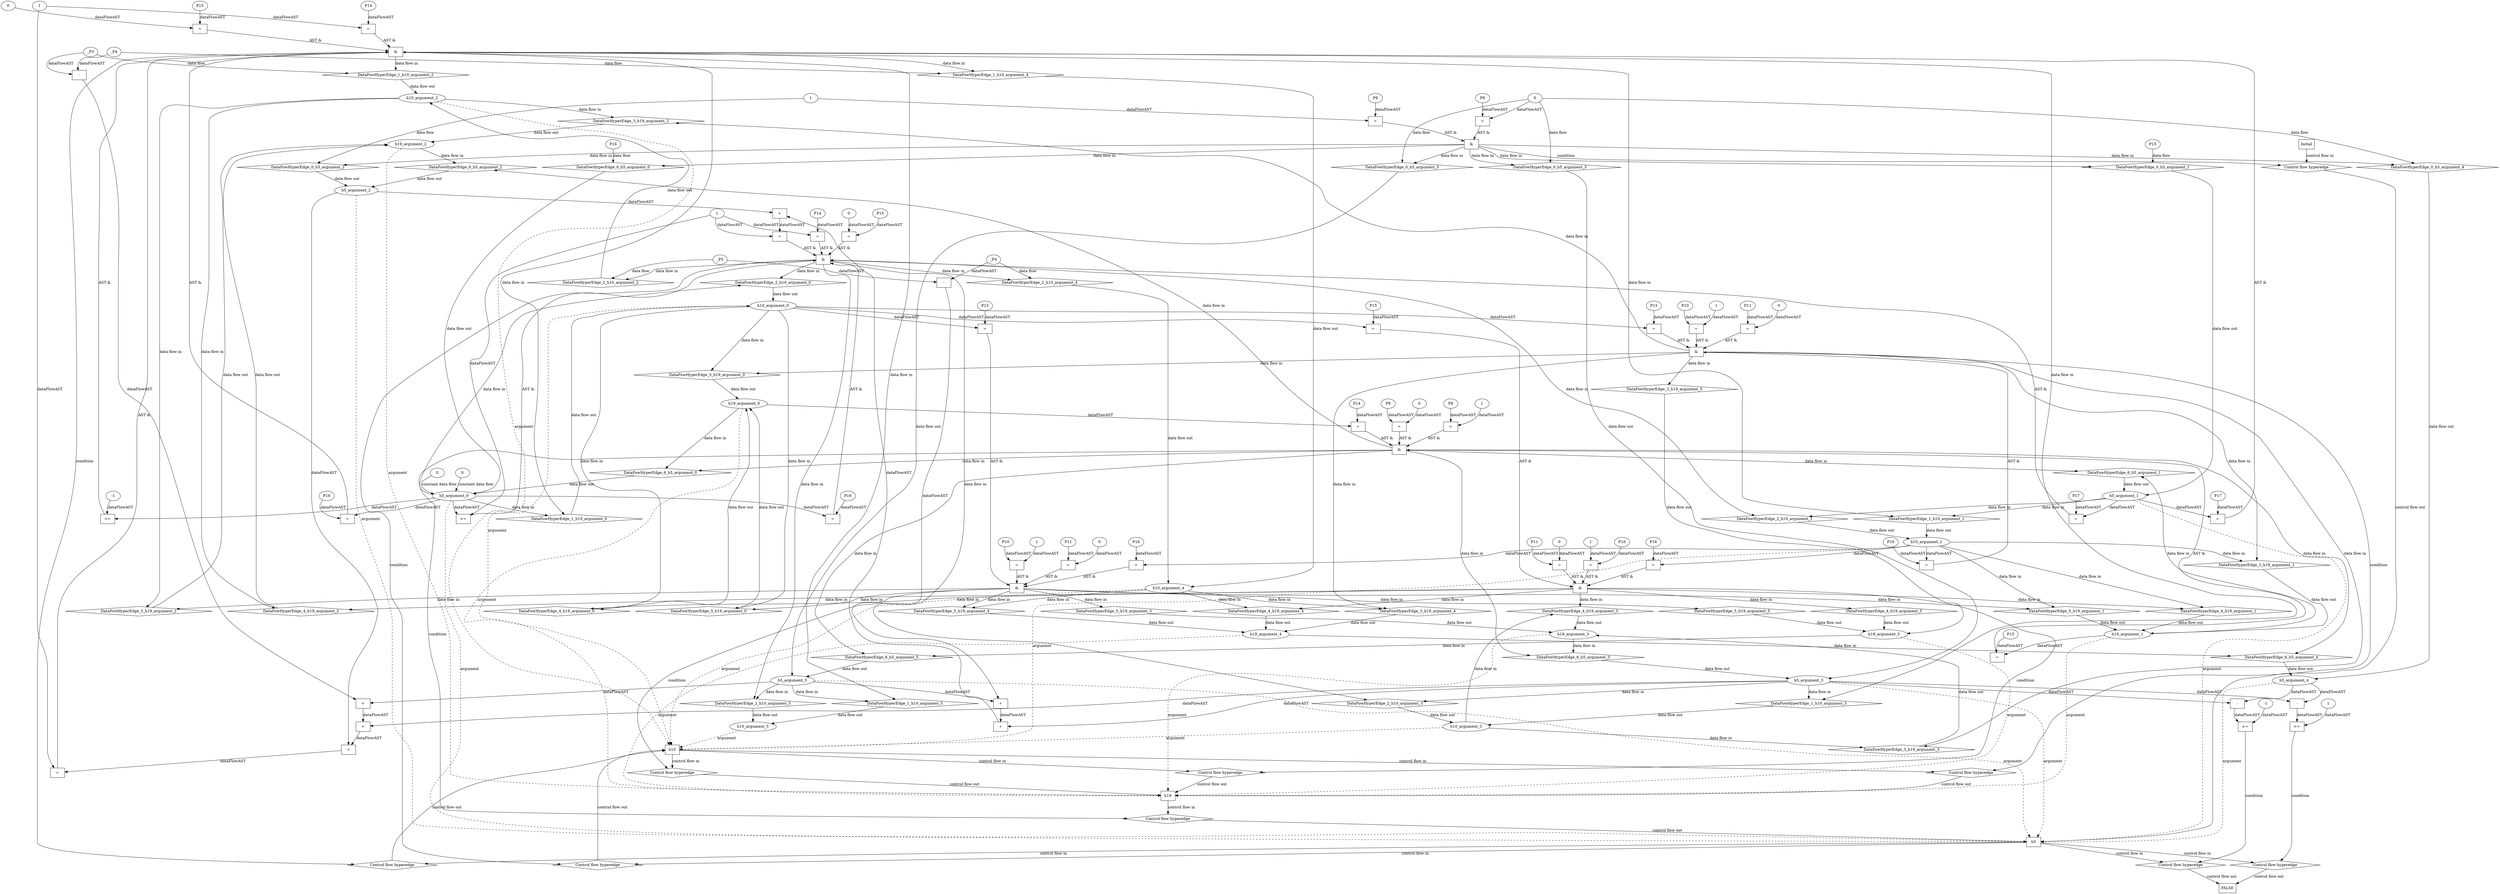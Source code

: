 digraph dag {
"h10" [label="h10" nodeName="h10" class=cfn  shape="rect"];
"h19" [label="h19" nodeName="h19" class=cfn  shape="rect"];
"h5" [label="h5" nodeName="h5" class=cfn  shape="rect"];
FALSE [label="FALSE" nodeName=FALSE class=cfn  shape="rect"];
Initial [label="Initial" nodeName=Initial class=cfn  shape="rect"];
ControlFowHyperEdge_0 [label="Control flow hyperedge" nodeName=ControlFowHyperEdge_0 class=controlFlowHyperEdge shape="diamond"];
"Initial" -> ControlFowHyperEdge_0 [label="control flow in"]
ControlFowHyperEdge_0 -> "h5" [label="control flow out"]
ControlFowHyperEdge_1 [label="Control flow hyperedge" nodeName=ControlFowHyperEdge_1 class=controlFlowHyperEdge shape="diamond"];
"h5" -> ControlFowHyperEdge_1 [label="control flow in"]
ControlFowHyperEdge_1 -> "h10" [label="control flow out"]
ControlFowHyperEdge_2 [label="Control flow hyperedge" nodeName=ControlFowHyperEdge_2 class=controlFlowHyperEdge shape="diamond"];
"h5" -> ControlFowHyperEdge_2 [label="control flow in"]
ControlFowHyperEdge_2 -> "h10" [label="control flow out"]
ControlFowHyperEdge_3 [label="Control flow hyperedge" nodeName=ControlFowHyperEdge_3 class=controlFlowHyperEdge shape="diamond"];
"h10" -> ControlFowHyperEdge_3 [label="control flow in"]
ControlFowHyperEdge_3 -> "h19" [label="control flow out"]
ControlFowHyperEdge_4 [label="Control flow hyperedge" nodeName=ControlFowHyperEdge_4 class=controlFlowHyperEdge shape="diamond"];
"h10" -> ControlFowHyperEdge_4 [label="control flow in"]
ControlFowHyperEdge_4 -> "h19" [label="control flow out"]
ControlFowHyperEdge_5 [label="Control flow hyperedge" nodeName=ControlFowHyperEdge_5 class=controlFlowHyperEdge shape="diamond"];
"h10" -> ControlFowHyperEdge_5 [label="control flow in"]
ControlFowHyperEdge_5 -> "h19" [label="control flow out"]
ControlFowHyperEdge_6 [label="Control flow hyperedge" nodeName=ControlFowHyperEdge_6 class=controlFlowHyperEdge shape="diamond"];
"h19" -> ControlFowHyperEdge_6 [label="control flow in"]
ControlFowHyperEdge_6 -> "h5" [label="control flow out"]
ControlFowHyperEdge_7 [label="Control flow hyperedge" nodeName=ControlFowHyperEdge_7 class=controlFlowHyperEdge shape="diamond"];
"h5" -> ControlFowHyperEdge_7 [label="control flow in"]
ControlFowHyperEdge_7 -> "FALSE" [label="control flow out"]
ControlFowHyperEdge_8 [label="Control flow hyperedge" nodeName=ControlFowHyperEdge_8 class=controlFlowHyperEdge shape="diamond"];
"h5" -> ControlFowHyperEdge_8 [label="control flow in"]
ControlFowHyperEdge_8 -> "FALSE" [label="control flow out"]
"h5_argument_0" [label="h5_argument_0" nodeName=argument0 class=argument  head="h5" shape="oval"];
"h5_argument_0" -> "h5"[label="argument" style="dashed"]
"h5_argument_1" [label="h5_argument_1" nodeName=argument1 class=argument  head="h5" shape="oval"];
"h5_argument_1" -> "h5"[label="argument" style="dashed"]
"h5_argument_2" [label="h5_argument_2" nodeName=argument2 class=argument  head="h5" shape="oval"];
"h5_argument_2" -> "h5"[label="argument" style="dashed"]
"h5_argument_3" [label="h5_argument_3" nodeName=argument3 class=argument  head="h5" shape="oval"];
"h5_argument_3" -> "h5"[label="argument" style="dashed"]
"h5_argument_4" [label="h5_argument_4" nodeName=argument4 class=argument  head="h5" shape="oval"];
"h5_argument_4" -> "h5"[label="argument" style="dashed"]
"h5_argument_5" [label="h5_argument_5" nodeName=argument5 class=argument  head="h5" shape="oval"];
"h5_argument_5" -> "h5"[label="argument" style="dashed"]
"h10_argument_0" [label="h10_argument_0" nodeName=argument0 class=argument  head="h10" shape="oval"];
"h10_argument_0" -> "h10"[label="argument" style="dashed"]
"h10_argument_1" [label="h10_argument_1" nodeName=argument1 class=argument  head="h10" shape="oval"];
"h10_argument_1" -> "h10"[label="argument" style="dashed"]
"h10_argument_2" [label="h10_argument_2" nodeName=argument2 class=argument  head="h10" shape="oval"];
"h10_argument_2" -> "h10"[label="argument" style="dashed"]
"h10_argument_3" [label="h10_argument_3" nodeName=argument3 class=argument  head="h10" shape="oval"];
"h10_argument_3" -> "h10"[label="argument" style="dashed"]
"h10_argument_4" [label="h10_argument_4" nodeName=argument4 class=argument  head="h10" shape="oval"];
"h10_argument_4" -> "h10"[label="argument" style="dashed"]
"h10_argument_5" [label="h10_argument_5" nodeName=argument5 class=argument  head="h10" shape="oval"];
"h10_argument_5" -> "h10"[label="argument" style="dashed"]
"h19_argument_0" [label="h19_argument_0" nodeName=argument0 class=argument  head="h19" shape="oval"];
"h19_argument_0" -> "h19"[label="argument" style="dashed"]
"h19_argument_1" [label="h19_argument_1" nodeName=argument1 class=argument  head="h19" shape="oval"];
"h19_argument_1" -> "h19"[label="argument" style="dashed"]
"h19_argument_2" [label="h19_argument_2" nodeName=argument2 class=argument  head="h19" shape="oval"];
"h19_argument_2" -> "h19"[label="argument" style="dashed"]
"h19_argument_3" [label="h19_argument_3" nodeName=argument3 class=argument  head="h19" shape="oval"];
"h19_argument_3" -> "h19"[label="argument" style="dashed"]
"h19_argument_4" [label="h19_argument_4" nodeName=argument4 class=argument  head="h19" shape="oval"];
"h19_argument_4" -> "h19"[label="argument" style="dashed"]
"h19_argument_5" [label="h19_argument_5" nodeName=argument5 class=argument  head="h19" shape="oval"];
"h19_argument_5" -> "h19"[label="argument" style="dashed"]

"xxxh5___Initial_0xxx_and" [label="&" nodeName="xxxh5___Initial_0xxx_and" class=Operator shape="rect"];
"xxxh5___Initial_0xxxguard_0_node_0" [label="=" nodeName="xxxh5___Initial_0xxxguard_0_node_0" class=Operator  shape="rect"];
"xxxh5___Initial_0xxxguard_0_node_1" [label="P8" nodeName="xxxh5___Initial_0xxxguard_0_node_1" class=Constant ];
"xxxh5___Initial_0xxxguard_0_node_1" -> "xxxh5___Initial_0xxxguard_0_node_0"[label="dataFlowAST"]
"xxxh5___Initial_0xxxdataFlow5_node_0" -> "xxxh5___Initial_0xxxguard_0_node_0"[label="dataFlowAST"]

"xxxh5___Initial_0xxxguard_0_node_0" -> "xxxh5___Initial_0xxx_and" [label="AST &"];
"xxxh5___Initial_0xxxguard1_node_0" [label="=" nodeName="xxxh5___Initial_0xxxguard1_node_0" class=Operator  shape="rect"];
"xxxh5___Initial_0xxxguard1_node_1" [label="P9" nodeName="xxxh5___Initial_0xxxguard1_node_1" class=Constant ];
"xxxh5___Initial_0xxxguard1_node_1" -> "xxxh5___Initial_0xxxguard1_node_0"[label="dataFlowAST"]
"xxxh5___Initial_0xxxdataFlow_0_node_0" -> "xxxh5___Initial_0xxxguard1_node_0"[label="dataFlowAST"]

"xxxh5___Initial_0xxxguard1_node_0" -> "xxxh5___Initial_0xxx_and" [label="AST &"];
"xxxh5___Initial_0xxx_and" -> "ControlFowHyperEdge_0" [label="condition"];
"xxxh5___Initial_0xxxdataFlow_0_node_0" [label="0" nodeName="xxxh5___Initial_0xxxdataFlow_0_node_0" class=Literal ];

"xxxh5___Initial_0xxxdataFlow_0_node_0" -> "DataFowHyperEdge_0_h5_argument_3" [label="data flow"];
"xxxh5___Initial_0xxxdataFlow1_node_0" [label="P15" nodeName="xxxh5___Initial_0xxxdataFlow1_node_0" class=Constant ];

"xxxh5___Initial_0xxxdataFlow1_node_0" -> "DataFowHyperEdge_0_h5_argument_1" [label="data flow"];
"xxxh5___Initial_0xxxdataFlow2_node_0" [label="P14" nodeName="xxxh5___Initial_0xxxdataFlow2_node_0" class=Constant ];

"xxxh5___Initial_0xxxdataFlow2_node_0" -> "DataFowHyperEdge_0_h5_argument_0" [label="data flow"];

"xxxh5___Initial_0xxxdataFlow_0_node_0" -> "DataFowHyperEdge_0_h5_argument_4" [label="data flow"];

"xxxh5___Initial_0xxxdataFlow_0_node_0" -> "DataFowHyperEdge_0_h5_argument_5" [label="data flow"];
"xxxh5___Initial_0xxxdataFlow5_node_0" [label="1" nodeName="xxxh5___Initial_0xxxdataFlow5_node_0" class=Literal ];

"xxxh5___Initial_0xxxdataFlow5_node_0" -> "DataFowHyperEdge_0_h5_argument_2" [label="data flow"];
"xxxh10___h5_1xxx_and" [label="&" nodeName="xxxh10___h5_1xxx_and" class=Operator shape="rect"];
"xxxh10___h5_1xxxguard3_node_0" [label=">=" nodeName="xxxh10___h5_1xxxguard3_node_0" class=Operator  shape="rect"];
"xxxh10___h5_1xxxguard3_node_1" [label="-1" nodeName="xxxh10___h5_1xxxguard3_node_1" class=Literal ];
"xxxh10___h5_1xxxguard3_node_1" -> "xxxh10___h5_1xxxguard3_node_0"[label="dataFlowAST"]
"h5_argument_0" -> "xxxh10___h5_1xxxguard3_node_0"[label="dataFlowAST"]

"xxxh10___h5_1xxxguard3_node_0" -> "xxxh10___h5_1xxx_and" [label="AST &"];
"xxxh10___h5_1xxxguard5_node_0" [label="=" nodeName="xxxh10___h5_1xxxguard5_node_0" class=Operator  shape="rect"];
"xxxh10___h5_1xxxguard5_node_1" [label="P17" nodeName="xxxh10___h5_1xxxguard5_node_1" class=Constant ];
"xxxh10___h5_1xxxguard5_node_1" -> "xxxh10___h5_1xxxguard5_node_0"[label="dataFlowAST"]
"h5_argument_1" -> "xxxh10___h5_1xxxguard5_node_0"[label="dataFlowAST"]

"xxxh10___h5_1xxxguard5_node_0" -> "xxxh10___h5_1xxx_and" [label="AST &"];
"xxxh10___h5_1xxxguard_0_node_0" [label="=" nodeName="xxxh10___h5_1xxxguard_0_node_0" class=Operator  shape="rect"];
"xxxh10___h5_1xxxguard_0_node_1" [label="P15" nodeName="xxxh10___h5_1xxxguard_0_node_1" class=Constant ];
"xxxh10___h5_1xxxguard_0_node_2" [label="0" nodeName="xxxh10___h5_1xxxguard_0_node_2" class=Literal ];
"xxxh10___h5_1xxxguard_0_node_1" -> "xxxh10___h5_1xxxguard_0_node_0"[label="dataFlowAST"]
"xxxh10___h5_1xxxguard_0_node_2" -> "xxxh10___h5_1xxxguard_0_node_0"[label="dataFlowAST"]

"xxxh10___h5_1xxxguard_0_node_0" -> "xxxh10___h5_1xxx_and" [label="AST &"];
"xxxh10___h5_1xxxguard1_node_0" [label="=" nodeName="xxxh10___h5_1xxxguard1_node_0" class=Operator  shape="rect"];
"xxxh10___h5_1xxxguard1_node_1" [label="+" nodeName="xxxh10___h5_1xxxguard1_node_1" class= Operator shape="rect"];
"xxxh10___h5_1xxxguard1_node_3" [label="+" nodeName="xxxh10___h5_1xxxguard1_node_3" class= Operator shape="rect"];
"xxxh10___h5_1xxxguard1_node_5" [label="+" nodeName="xxxh10___h5_1xxxguard1_node_5" class= Operator shape="rect"];
"xxxh10___h5_1xxxguard1_node_7" [label="-" nodeName="xxxh10___h5_1xxxguard1_node_7" class= Operator shape="rect"];
"xxxh10___h5_1xxxguard1_node_10" [label="1" nodeName="xxxh10___h5_1xxxguard1_node_10" class=Literal ];
"xxxh10___h5_1xxxguard1_node_1" -> "xxxh10___h5_1xxxguard1_node_0"[label="dataFlowAST"]
"xxxh10___h5_1xxxguard1_node_10" -> "xxxh10___h5_1xxxguard1_node_0"[label="dataFlowAST"]
"h5_argument_2" -> "xxxh10___h5_1xxxguard1_node_1"[label="dataFlowAST"]
"xxxh10___h5_1xxxguard1_node_3" -> "xxxh10___h5_1xxxguard1_node_1"[label="dataFlowAST"]
"h5_argument_3" -> "xxxh10___h5_1xxxguard1_node_3"[label="dataFlowAST"]
"xxxh10___h5_1xxxguard1_node_5" -> "xxxh10___h5_1xxxguard1_node_3"[label="dataFlowAST"]
"h5_argument_5" -> "xxxh10___h5_1xxxguard1_node_5"[label="dataFlowAST"]
"xxxh10___h5_1xxxguard1_node_7" -> "xxxh10___h5_1xxxguard1_node_5"[label="dataFlowAST"]
"xxxh10___h5_1xxxdataFlow1_node_0" -> "xxxh10___h5_1xxxguard1_node_7"[label="dataFlowAST"]
"xxxh10___h5_1xxxdataFlow_0_node_0" -> "xxxh10___h5_1xxxguard1_node_7"[label="dataFlowAST"]

"xxxh10___h5_1xxxguard1_node_0" -> "xxxh10___h5_1xxx_and" [label="AST &"];
"xxxh10___h5_1xxxguard2_node_0" [label="=" nodeName="xxxh10___h5_1xxxguard2_node_0" class=Operator  shape="rect"];
"xxxh10___h5_1xxxguard2_node_1" [label="P14" nodeName="xxxh10___h5_1xxxguard2_node_1" class=Constant ];
"xxxh10___h5_1xxxguard2_node_1" -> "xxxh10___h5_1xxxguard2_node_0"[label="dataFlowAST"]
"xxxh10___h5_1xxxguard1_node_10" -> "xxxh10___h5_1xxxguard2_node_0"[label="dataFlowAST"]

"xxxh10___h5_1xxxguard2_node_0" -> "xxxh10___h5_1xxx_and" [label="AST &"];
"xxxh10___h5_1xxxguard4_node_0" [label="=" nodeName="xxxh10___h5_1xxxguard4_node_0" class=Operator  shape="rect"];
"xxxh10___h5_1xxxguard4_node_1" [label="P16" nodeName="xxxh10___h5_1xxxguard4_node_1" class=Constant ];
"xxxh10___h5_1xxxguard4_node_1" -> "xxxh10___h5_1xxxguard4_node_0"[label="dataFlowAST"]
"h5_argument_0" -> "xxxh10___h5_1xxxguard4_node_0"[label="dataFlowAST"]

"xxxh10___h5_1xxxguard4_node_0" -> "xxxh10___h5_1xxx_and" [label="AST &"];
"xxxh10___h5_1xxx_and" -> "ControlFowHyperEdge_1" [label="condition"];
"xxxh10___h5_1xxxdataFlow_0_node_0" [label="_P3" nodeName="xxxh10___h5_1xxxdataFlow_0_node_0" class=Constant ];

"xxxh10___h5_1xxxdataFlow_0_node_0" -> "DataFowHyperEdge_1_h10_argument_2" [label="data flow"];
"xxxh10___h5_1xxxdataFlow1_node_0" [label="_P4" nodeName="xxxh10___h5_1xxxdataFlow1_node_0" class=Constant ];

"xxxh10___h5_1xxxdataFlow1_node_0" -> "DataFowHyperEdge_1_h10_argument_4" [label="data flow"];
"xxxh10___h5_2xxx_and" [label="&" nodeName="xxxh10___h5_2xxx_and" class=Operator shape="rect"];
"xxxh10___h5_2xxxguard4_node_0" [label="=" nodeName="xxxh10___h5_2xxxguard4_node_0" class=Operator  shape="rect"];
"xxxh10___h5_2xxxguard4_node_1" [label="P16" nodeName="xxxh10___h5_2xxxguard4_node_1" class=Constant ];
"xxxh10___h5_2xxxguard4_node_1" -> "xxxh10___h5_2xxxguard4_node_0"[label="dataFlowAST"]
"h5_argument_0" -> "xxxh10___h5_2xxxguard4_node_0"[label="dataFlowAST"]

"xxxh10___h5_2xxxguard4_node_0" -> "xxxh10___h5_2xxx_and" [label="AST &"];
"xxxh10___h5_2xxxguard3_node_0" [label=">=" nodeName="xxxh10___h5_2xxxguard3_node_0" class=Operator  shape="rect"];
"h5_argument_0" -> "xxxh10___h5_2xxxguard3_node_0"[label="dataFlowAST"]
"xxxh10___h5_2xxxguard1_node_10" -> "xxxh10___h5_2xxxguard3_node_0"[label="dataFlowAST"]

"xxxh10___h5_2xxxguard3_node_0" -> "xxxh10___h5_2xxx_and" [label="AST &"];
"xxxh10___h5_2xxxguard5_node_0" [label="=" nodeName="xxxh10___h5_2xxxguard5_node_0" class=Operator  shape="rect"];
"xxxh10___h5_2xxxguard5_node_1" [label="P17" nodeName="xxxh10___h5_2xxxguard5_node_1" class=Constant ];
"xxxh10___h5_2xxxguard5_node_1" -> "xxxh10___h5_2xxxguard5_node_0"[label="dataFlowAST"]
"h5_argument_1" -> "xxxh10___h5_2xxxguard5_node_0"[label="dataFlowAST"]

"xxxh10___h5_2xxxguard5_node_0" -> "xxxh10___h5_2xxx_and" [label="AST &"];
"xxxh10___h5_2xxxguard2_node_0" [label="=" nodeName="xxxh10___h5_2xxxguard2_node_0" class=Operator  shape="rect"];
"xxxh10___h5_2xxxguard2_node_1" [label="P14" nodeName="xxxh10___h5_2xxxguard2_node_1" class=Constant ];
"xxxh10___h5_2xxxguard2_node_1" -> "xxxh10___h5_2xxxguard2_node_0"[label="dataFlowAST"]
"xxxh10___h5_2xxxguard1_node_10" -> "xxxh10___h5_2xxxguard2_node_0"[label="dataFlowAST"]

"xxxh10___h5_2xxxguard2_node_0" -> "xxxh10___h5_2xxx_and" [label="AST &"];
"xxxh10___h5_2xxxguard_0_node_0" [label="=" nodeName="xxxh10___h5_2xxxguard_0_node_0" class=Operator  shape="rect"];
"xxxh10___h5_2xxxguard_0_node_1" [label="P15" nodeName="xxxh10___h5_2xxxguard_0_node_1" class=Constant ];
"xxxh10___h5_2xxxguard_0_node_2" [label="0" nodeName="xxxh10___h5_2xxxguard_0_node_2" class=Literal ];
"xxxh10___h5_2xxxguard_0_node_1" -> "xxxh10___h5_2xxxguard_0_node_0"[label="dataFlowAST"]
"xxxh10___h5_2xxxguard_0_node_2" -> "xxxh10___h5_2xxxguard_0_node_0"[label="dataFlowAST"]

"xxxh10___h5_2xxxguard_0_node_0" -> "xxxh10___h5_2xxx_and" [label="AST &"];
"xxxh10___h5_2xxxguard1_node_0" [label="=" nodeName="xxxh10___h5_2xxxguard1_node_0" class=Operator  shape="rect"];
"xxxh10___h5_2xxxguard1_node_1" [label="+" nodeName="xxxh10___h5_2xxxguard1_node_1" class= Operator shape="rect"];
"xxxh10___h5_2xxxguard1_node_3" [label="+" nodeName="xxxh10___h5_2xxxguard1_node_3" class= Operator shape="rect"];
"xxxh10___h5_2xxxguard1_node_5" [label="+" nodeName="xxxh10___h5_2xxxguard1_node_5" class= Operator shape="rect"];
"xxxh10___h5_2xxxguard1_node_7" [label="-" nodeName="xxxh10___h5_2xxxguard1_node_7" class= Operator shape="rect"];
"xxxh10___h5_2xxxguard1_node_10" [label="1" nodeName="xxxh10___h5_2xxxguard1_node_10" class=Literal ];
"xxxh10___h5_2xxxguard1_node_1" -> "xxxh10___h5_2xxxguard1_node_0"[label="dataFlowAST"]
"xxxh10___h5_2xxxguard1_node_10" -> "xxxh10___h5_2xxxguard1_node_0"[label="dataFlowAST"]
"h5_argument_2" -> "xxxh10___h5_2xxxguard1_node_1"[label="dataFlowAST"]
"xxxh10___h5_2xxxguard1_node_3" -> "xxxh10___h5_2xxxguard1_node_1"[label="dataFlowAST"]
"h5_argument_3" -> "xxxh10___h5_2xxxguard1_node_3"[label="dataFlowAST"]
"xxxh10___h5_2xxxguard1_node_5" -> "xxxh10___h5_2xxxguard1_node_3"[label="dataFlowAST"]
"h5_argument_5" -> "xxxh10___h5_2xxxguard1_node_5"[label="dataFlowAST"]
"xxxh10___h5_2xxxguard1_node_7" -> "xxxh10___h5_2xxxguard1_node_5"[label="dataFlowAST"]
"xxxh10___h5_2xxxdataFlow1_node_0" -> "xxxh10___h5_2xxxguard1_node_7"[label="dataFlowAST"]
"xxxh10___h5_2xxxdataFlow_0_node_0" -> "xxxh10___h5_2xxxguard1_node_7"[label="dataFlowAST"]

"xxxh10___h5_2xxxguard1_node_0" -> "xxxh10___h5_2xxx_and" [label="AST &"];
"xxxh10___h5_2xxx_and" -> "ControlFowHyperEdge_2" [label="condition"];
"xxxh10___h5_2xxxdataFlow_0_node_0" [label="_P3" nodeName="xxxh10___h5_2xxxdataFlow_0_node_0" class=Constant ];

"xxxh10___h5_2xxxdataFlow_0_node_0" -> "DataFowHyperEdge_2_h10_argument_2" [label="data flow"];
"xxxh10___h5_2xxxdataFlow1_node_0" [label="_P4" nodeName="xxxh10___h5_2xxxdataFlow1_node_0" class=Constant ];

"xxxh10___h5_2xxxdataFlow1_node_0" -> "DataFowHyperEdge_2_h10_argument_4" [label="data flow"];
"xxxh19___h10_3xxx_and" [label="&" nodeName="xxxh19___h10_3xxx_and" class=Operator shape="rect"];
"xxxh19___h10_3xxxguard_0_node_0" [label="=" nodeName="xxxh19___h10_3xxxguard_0_node_0" class=Operator  shape="rect"];
"xxxh19___h10_3xxxguard_0_node_1" [label="P15" nodeName="xxxh19___h10_3xxxguard_0_node_1" class=Constant ];
"xxxh19___h10_3xxxguard_0_node_1" -> "xxxh19___h10_3xxxguard_0_node_0"[label="dataFlowAST"]
"h10_argument_0" -> "xxxh19___h10_3xxxguard_0_node_0"[label="dataFlowAST"]

"xxxh19___h10_3xxxguard_0_node_0" -> "xxxh19___h10_3xxx_and" [label="AST &"];
"xxxh19___h10_3xxxguard1_node_0" [label="=" nodeName="xxxh19___h10_3xxxguard1_node_0" class=Operator  shape="rect"];
"xxxh19___h10_3xxxguard1_node_1" [label="P16" nodeName="xxxh19___h10_3xxxguard1_node_1" class=Constant ];
"xxxh19___h10_3xxxguard1_node_1" -> "xxxh19___h10_3xxxguard1_node_0"[label="dataFlowAST"]
"h10_argument_1" -> "xxxh19___h10_3xxxguard1_node_0"[label="dataFlowAST"]

"xxxh19___h10_3xxxguard1_node_0" -> "xxxh19___h10_3xxx_and" [label="AST &"];
"xxxh19___h10_3xxxguard2_node_0" [label="=" nodeName="xxxh19___h10_3xxxguard2_node_0" class=Operator  shape="rect"];
"xxxh19___h10_3xxxguard2_node_1" [label="P10" nodeName="xxxh19___h10_3xxxguard2_node_1" class=Constant ];
"xxxh19___h10_3xxxguard2_node_2" [label="1" nodeName="xxxh19___h10_3xxxguard2_node_2" class=Literal ];
"xxxh19___h10_3xxxguard2_node_1" -> "xxxh19___h10_3xxxguard2_node_0"[label="dataFlowAST"]
"xxxh19___h10_3xxxguard2_node_2" -> "xxxh19___h10_3xxxguard2_node_0"[label="dataFlowAST"]

"xxxh19___h10_3xxxguard2_node_0" -> "xxxh19___h10_3xxx_and" [label="AST &"];
"xxxh19___h10_3xxxguard3_node_0" [label="=" nodeName="xxxh19___h10_3xxxguard3_node_0" class=Operator  shape="rect"];
"xxxh19___h10_3xxxguard3_node_1" [label="P11" nodeName="xxxh19___h10_3xxxguard3_node_1" class=Constant ];
"xxxh19___h10_3xxxguard3_node_2" [label="0" nodeName="xxxh19___h10_3xxxguard3_node_2" class=Literal ];
"xxxh19___h10_3xxxguard3_node_1" -> "xxxh19___h10_3xxxguard3_node_0"[label="dataFlowAST"]
"xxxh19___h10_3xxxguard3_node_2" -> "xxxh19___h10_3xxxguard3_node_0"[label="dataFlowAST"]

"xxxh19___h10_3xxxguard3_node_0" -> "xxxh19___h10_3xxx_and" [label="AST &"];
"xxxh19___h10_3xxx_and" -> "ControlFowHyperEdge_3" [label="condition"];
"xxxh19___h10_4xxx_and" [label="&" nodeName="xxxh19___h10_4xxx_and" class=Operator shape="rect"];
"xxxh19___h10_4xxxguard_0_node_0" [label="=" nodeName="xxxh19___h10_4xxxguard_0_node_0" class=Operator  shape="rect"];
"xxxh19___h10_4xxxguard_0_node_1" [label="P15" nodeName="xxxh19___h10_4xxxguard_0_node_1" class=Constant ];
"xxxh19___h10_4xxxguard_0_node_1" -> "xxxh19___h10_4xxxguard_0_node_0"[label="dataFlowAST"]
"h10_argument_0" -> "xxxh19___h10_4xxxguard_0_node_0"[label="dataFlowAST"]

"xxxh19___h10_4xxxguard_0_node_0" -> "xxxh19___h10_4xxx_and" [label="AST &"];
"xxxh19___h10_4xxxguard1_node_0" [label="=" nodeName="xxxh19___h10_4xxxguard1_node_0" class=Operator  shape="rect"];
"xxxh19___h10_4xxxguard1_node_1" [label="P16" nodeName="xxxh19___h10_4xxxguard1_node_1" class=Constant ];
"xxxh19___h10_4xxxguard1_node_1" -> "xxxh19___h10_4xxxguard1_node_0"[label="dataFlowAST"]
"h10_argument_1" -> "xxxh19___h10_4xxxguard1_node_0"[label="dataFlowAST"]

"xxxh19___h10_4xxxguard1_node_0" -> "xxxh19___h10_4xxx_and" [label="AST &"];
"xxxh19___h10_4xxxguard2_node_0" [label="=" nodeName="xxxh19___h10_4xxxguard2_node_0" class=Operator  shape="rect"];
"xxxh19___h10_4xxxguard2_node_1" [label="P10" nodeName="xxxh19___h10_4xxxguard2_node_1" class=Constant ];
"xxxh19___h10_4xxxguard2_node_2" [label="1" nodeName="xxxh19___h10_4xxxguard2_node_2" class=Literal ];
"xxxh19___h10_4xxxguard2_node_1" -> "xxxh19___h10_4xxxguard2_node_0"[label="dataFlowAST"]
"xxxh19___h10_4xxxguard2_node_2" -> "xxxh19___h10_4xxxguard2_node_0"[label="dataFlowAST"]

"xxxh19___h10_4xxxguard2_node_0" -> "xxxh19___h10_4xxx_and" [label="AST &"];
"xxxh19___h10_4xxxguard3_node_0" [label="=" nodeName="xxxh19___h10_4xxxguard3_node_0" class=Operator  shape="rect"];
"xxxh19___h10_4xxxguard3_node_1" [label="P11" nodeName="xxxh19___h10_4xxxguard3_node_1" class=Constant ];
"xxxh19___h10_4xxxguard3_node_2" [label="0" nodeName="xxxh19___h10_4xxxguard3_node_2" class=Literal ];
"xxxh19___h10_4xxxguard3_node_1" -> "xxxh19___h10_4xxxguard3_node_0"[label="dataFlowAST"]
"xxxh19___h10_4xxxguard3_node_2" -> "xxxh19___h10_4xxxguard3_node_0"[label="dataFlowAST"]

"xxxh19___h10_4xxxguard3_node_0" -> "xxxh19___h10_4xxx_and" [label="AST &"];
"xxxh19___h10_4xxx_and" -> "ControlFowHyperEdge_4" [label="condition"];
"xxxh19___h10_5xxx_and" [label="&" nodeName="xxxh19___h10_5xxx_and" class=Operator shape="rect"];
"xxxh19___h10_5xxxguard_0_node_0" [label="=" nodeName="xxxh19___h10_5xxxguard_0_node_0" class=Operator  shape="rect"];
"xxxh19___h10_5xxxguard_0_node_1" [label="P15" nodeName="xxxh19___h10_5xxxguard_0_node_1" class=Constant ];
"xxxh19___h10_5xxxguard_0_node_1" -> "xxxh19___h10_5xxxguard_0_node_0"[label="dataFlowAST"]
"h10_argument_0" -> "xxxh19___h10_5xxxguard_0_node_0"[label="dataFlowAST"]

"xxxh19___h10_5xxxguard_0_node_0" -> "xxxh19___h10_5xxx_and" [label="AST &"];
"xxxh19___h10_5xxxguard1_node_0" [label="=" nodeName="xxxh19___h10_5xxxguard1_node_0" class=Operator  shape="rect"];
"xxxh19___h10_5xxxguard1_node_1" [label="P16" nodeName="xxxh19___h10_5xxxguard1_node_1" class=Constant ];
"xxxh19___h10_5xxxguard1_node_1" -> "xxxh19___h10_5xxxguard1_node_0"[label="dataFlowAST"]
"h10_argument_1" -> "xxxh19___h10_5xxxguard1_node_0"[label="dataFlowAST"]

"xxxh19___h10_5xxxguard1_node_0" -> "xxxh19___h10_5xxx_and" [label="AST &"];
"xxxh19___h10_5xxxguard2_node_0" [label="=" nodeName="xxxh19___h10_5xxxguard2_node_0" class=Operator  shape="rect"];
"xxxh19___h10_5xxxguard2_node_1" [label="P10" nodeName="xxxh19___h10_5xxxguard2_node_1" class=Constant ];
"xxxh19___h10_5xxxguard2_node_2" [label="1" nodeName="xxxh19___h10_5xxxguard2_node_2" class=Literal ];
"xxxh19___h10_5xxxguard2_node_1" -> "xxxh19___h10_5xxxguard2_node_0"[label="dataFlowAST"]
"xxxh19___h10_5xxxguard2_node_2" -> "xxxh19___h10_5xxxguard2_node_0"[label="dataFlowAST"]

"xxxh19___h10_5xxxguard2_node_0" -> "xxxh19___h10_5xxx_and" [label="AST &"];
"xxxh19___h10_5xxxguard3_node_0" [label="=" nodeName="xxxh19___h10_5xxxguard3_node_0" class=Operator  shape="rect"];
"xxxh19___h10_5xxxguard3_node_1" [label="P11" nodeName="xxxh19___h10_5xxxguard3_node_1" class=Constant ];
"xxxh19___h10_5xxxguard3_node_2" [label="0" nodeName="xxxh19___h10_5xxxguard3_node_2" class=Literal ];
"xxxh19___h10_5xxxguard3_node_1" -> "xxxh19___h10_5xxxguard3_node_0"[label="dataFlowAST"]
"xxxh19___h10_5xxxguard3_node_2" -> "xxxh19___h10_5xxxguard3_node_0"[label="dataFlowAST"]

"xxxh19___h10_5xxxguard3_node_0" -> "xxxh19___h10_5xxx_and" [label="AST &"];
"xxxh19___h10_5xxx_and" -> "ControlFowHyperEdge_5" [label="condition"];
"xxxh5___h19_6xxx_and" [label="&" nodeName="xxxh5___h19_6xxx_and" class=Operator shape="rect"];
"xxxh5___h19_6xxxguard_0_node_0" [label="=" nodeName="xxxh5___h19_6xxxguard_0_node_0" class=Operator  shape="rect"];
"xxxh5___h19_6xxxguard_0_node_1" [label="P14" nodeName="xxxh5___h19_6xxxguard_0_node_1" class=Constant ];
"xxxh5___h19_6xxxguard_0_node_1" -> "xxxh5___h19_6xxxguard_0_node_0"[label="dataFlowAST"]
"h19_argument_0" -> "xxxh5___h19_6xxxguard_0_node_0"[label="dataFlowAST"]

"xxxh5___h19_6xxxguard_0_node_0" -> "xxxh5___h19_6xxx_and" [label="AST &"];
"xxxh5___h19_6xxxguard1_node_0" [label="=" nodeName="xxxh5___h19_6xxxguard1_node_0" class=Operator  shape="rect"];
"xxxh5___h19_6xxxguard1_node_1" [label="P15" nodeName="xxxh5___h19_6xxxguard1_node_1" class=Constant ];
"xxxh5___h19_6xxxguard1_node_1" -> "xxxh5___h19_6xxxguard1_node_0"[label="dataFlowAST"]
"h19_argument_1" -> "xxxh5___h19_6xxxguard1_node_0"[label="dataFlowAST"]

"xxxh5___h19_6xxxguard1_node_0" -> "xxxh5___h19_6xxx_and" [label="AST &"];
"xxxh5___h19_6xxxguard2_node_0" [label="=" nodeName="xxxh5___h19_6xxxguard2_node_0" class=Operator  shape="rect"];
"xxxh5___h19_6xxxguard2_node_1" [label="P8" nodeName="xxxh5___h19_6xxxguard2_node_1" class=Constant ];
"xxxh5___h19_6xxxguard2_node_2" [label="1" nodeName="xxxh5___h19_6xxxguard2_node_2" class=Literal ];
"xxxh5___h19_6xxxguard2_node_1" -> "xxxh5___h19_6xxxguard2_node_0"[label="dataFlowAST"]
"xxxh5___h19_6xxxguard2_node_2" -> "xxxh5___h19_6xxxguard2_node_0"[label="dataFlowAST"]

"xxxh5___h19_6xxxguard2_node_0" -> "xxxh5___h19_6xxx_and" [label="AST &"];
"xxxh5___h19_6xxxguard3_node_0" [label="=" nodeName="xxxh5___h19_6xxxguard3_node_0" class=Operator  shape="rect"];
"xxxh5___h19_6xxxguard3_node_1" [label="P9" nodeName="xxxh5___h19_6xxxguard3_node_1" class=Constant ];
"xxxh5___h19_6xxxguard3_node_2" [label="0" nodeName="xxxh5___h19_6xxxguard3_node_2" class=Literal ];
"xxxh5___h19_6xxxguard3_node_1" -> "xxxh5___h19_6xxxguard3_node_0"[label="dataFlowAST"]
"xxxh5___h19_6xxxguard3_node_2" -> "xxxh5___h19_6xxxguard3_node_0"[label="dataFlowAST"]

"xxxh5___h19_6xxxguard3_node_0" -> "xxxh5___h19_6xxx_and" [label="AST &"];
"xxxh5___h19_6xxx_and" -> "ControlFowHyperEdge_6" [label="condition"];
"xxxFALSE___h5_7xxxguard_0_node_0" [label=">=" nodeName="xxxFALSE___h5_7xxxguard_0_node_0" class=Operator  shape="rect"];
"xxxFALSE___h5_7xxxguard_0_node_1" [label="-1" nodeName="xxxFALSE___h5_7xxxguard_0_node_1" class=Literal ];
"xxxFALSE___h5_7xxxguard_0_node_2" [label="-" nodeName="xxxFALSE___h5_7xxxguard_0_node_2" class= Operator shape="rect"];
"xxxFALSE___h5_7xxxguard_0_node_1" -> "xxxFALSE___h5_7xxxguard_0_node_0"[label="dataFlowAST"]
"xxxFALSE___h5_7xxxguard_0_node_2" -> "xxxFALSE___h5_7xxxguard_0_node_0"[label="dataFlowAST"]
"h5_argument_3" -> "xxxFALSE___h5_7xxxguard_0_node_2"[label="dataFlowAST"]
"h5_argument_4" -> "xxxFALSE___h5_7xxxguard_0_node_2"[label="dataFlowAST"]

"xxxFALSE___h5_7xxxguard_0_node_0" -> "ControlFowHyperEdge_7" [label="condition"];
"xxxFALSE___h5_8xxxguard_0_node_0" [label=">=" nodeName="xxxFALSE___h5_8xxxguard_0_node_0" class=Operator  shape="rect"];
"xxxFALSE___h5_8xxxguard_0_node_1" [label="-" nodeName="xxxFALSE___h5_8xxxguard_0_node_1" class= Operator shape="rect"];
"xxxFALSE___h5_8xxxguard_0_node_4" [label="1" nodeName="xxxFALSE___h5_8xxxguard_0_node_4" class=Literal ];
"xxxFALSE___h5_8xxxguard_0_node_1" -> "xxxFALSE___h5_8xxxguard_0_node_0"[label="dataFlowAST"]
"xxxFALSE___h5_8xxxguard_0_node_4" -> "xxxFALSE___h5_8xxxguard_0_node_0"[label="dataFlowAST"]
"h5_argument_3" -> "xxxFALSE___h5_8xxxguard_0_node_1"[label="dataFlowAST"]
"h5_argument_4" -> "xxxFALSE___h5_8xxxguard_0_node_1"[label="dataFlowAST"]

"xxxFALSE___h5_8xxxguard_0_node_0" -> "ControlFowHyperEdge_8" [label="condition"];
"DataFowHyperEdge_0_h5_argument_0" [label="DataFowHyperEdge_0_h5_argument_0" nodeName="DataFowHyperEdge_0_h5_argument_0" class=DataFlowHyperedge shape="diamond"];
"DataFowHyperEdge_0_h5_argument_0" -> "h5_argument_0"[label="data flow out"]
"xxxh5___Initial_0xxx_and" -> "DataFowHyperEdge_0_h5_argument_0"[label="data flow in"]
"DataFowHyperEdge_0_h5_argument_1" [label="DataFowHyperEdge_0_h5_argument_1" nodeName="DataFowHyperEdge_0_h5_argument_1" class=DataFlowHyperedge shape="diamond"];
"DataFowHyperEdge_0_h5_argument_1" -> "h5_argument_1"[label="data flow out"]
"xxxh5___Initial_0xxx_and" -> "DataFowHyperEdge_0_h5_argument_1"[label="data flow in"]
"DataFowHyperEdge_0_h5_argument_2" [label="DataFowHyperEdge_0_h5_argument_2" nodeName="DataFowHyperEdge_0_h5_argument_2" class=DataFlowHyperedge shape="diamond"];
"DataFowHyperEdge_0_h5_argument_2" -> "h5_argument_2"[label="data flow out"]
"xxxh5___Initial_0xxx_and" -> "DataFowHyperEdge_0_h5_argument_2"[label="data flow in"]
"DataFowHyperEdge_0_h5_argument_3" [label="DataFowHyperEdge_0_h5_argument_3" nodeName="DataFowHyperEdge_0_h5_argument_3" class=DataFlowHyperedge shape="diamond"];
"DataFowHyperEdge_0_h5_argument_3" -> "h5_argument_3"[label="data flow out"]
"xxxh5___Initial_0xxx_and" -> "DataFowHyperEdge_0_h5_argument_3"[label="data flow in"]
"DataFowHyperEdge_0_h5_argument_4" [label="DataFowHyperEdge_0_h5_argument_4" nodeName="DataFowHyperEdge_0_h5_argument_4" class=DataFlowHyperedge shape="diamond"];
"DataFowHyperEdge_0_h5_argument_4" -> "h5_argument_4"[label="data flow out"]
"xxxh5___Initial_0xxx_and" -> "DataFowHyperEdge_0_h5_argument_4"[label="data flow in"]
"DataFowHyperEdge_0_h5_argument_5" [label="DataFowHyperEdge_0_h5_argument_5" nodeName="DataFowHyperEdge_0_h5_argument_5" class=DataFlowHyperedge shape="diamond"];
"DataFowHyperEdge_0_h5_argument_5" -> "h5_argument_5"[label="data flow out"]
"xxxh5___Initial_0xxx_and" -> "DataFowHyperEdge_0_h5_argument_5"[label="data flow in"]
"DataFowHyperEdge_1_h10_argument_0" [label="DataFowHyperEdge_1_h10_argument_0" nodeName="DataFowHyperEdge_1_h10_argument_0" class=DataFlowHyperedge shape="diamond"];
"DataFowHyperEdge_1_h10_argument_0" -> "h10_argument_0"[label="data flow out"]
"xxxh10___h5_1xxx_and" -> "DataFowHyperEdge_1_h10_argument_0"[label="data flow in"]
"DataFowHyperEdge_1_h10_argument_1" [label="DataFowHyperEdge_1_h10_argument_1" nodeName="DataFowHyperEdge_1_h10_argument_1" class=DataFlowHyperedge shape="diamond"];
"DataFowHyperEdge_1_h10_argument_1" -> "h10_argument_1"[label="data flow out"]
"xxxh10___h5_1xxx_and" -> "DataFowHyperEdge_1_h10_argument_1"[label="data flow in"]
"DataFowHyperEdge_1_h10_argument_2" [label="DataFowHyperEdge_1_h10_argument_2" nodeName="DataFowHyperEdge_1_h10_argument_2" class=DataFlowHyperedge shape="diamond"];
"DataFowHyperEdge_1_h10_argument_2" -> "h10_argument_2"[label="data flow out"]
"xxxh10___h5_1xxx_and" -> "DataFowHyperEdge_1_h10_argument_2"[label="data flow in"]
"DataFowHyperEdge_1_h10_argument_3" [label="DataFowHyperEdge_1_h10_argument_3" nodeName="DataFowHyperEdge_1_h10_argument_3" class=DataFlowHyperedge shape="diamond"];
"DataFowHyperEdge_1_h10_argument_3" -> "h10_argument_3"[label="data flow out"]
"xxxh10___h5_1xxx_and" -> "DataFowHyperEdge_1_h10_argument_3"[label="data flow in"]
"DataFowHyperEdge_1_h10_argument_4" [label="DataFowHyperEdge_1_h10_argument_4" nodeName="DataFowHyperEdge_1_h10_argument_4" class=DataFlowHyperedge shape="diamond"];
"DataFowHyperEdge_1_h10_argument_4" -> "h10_argument_4"[label="data flow out"]
"xxxh10___h5_1xxx_and" -> "DataFowHyperEdge_1_h10_argument_4"[label="data flow in"]
"DataFowHyperEdge_1_h10_argument_5" [label="DataFowHyperEdge_1_h10_argument_5" nodeName="DataFowHyperEdge_1_h10_argument_5" class=DataFlowHyperedge shape="diamond"];
"DataFowHyperEdge_1_h10_argument_5" -> "h10_argument_5"[label="data flow out"]
"xxxh10___h5_1xxx_and" -> "DataFowHyperEdge_1_h10_argument_5"[label="data flow in"]
"DataFowHyperEdge_2_h10_argument_0" [label="DataFowHyperEdge_2_h10_argument_0" nodeName="DataFowHyperEdge_2_h10_argument_0" class=DataFlowHyperedge shape="diamond"];
"DataFowHyperEdge_2_h10_argument_0" -> "h10_argument_0"[label="data flow out"]
"xxxh10___h5_2xxx_and" -> "DataFowHyperEdge_2_h10_argument_0"[label="data flow in"]
"DataFowHyperEdge_2_h10_argument_1" [label="DataFowHyperEdge_2_h10_argument_1" nodeName="DataFowHyperEdge_2_h10_argument_1" class=DataFlowHyperedge shape="diamond"];
"DataFowHyperEdge_2_h10_argument_1" -> "h10_argument_1"[label="data flow out"]
"xxxh10___h5_2xxx_and" -> "DataFowHyperEdge_2_h10_argument_1"[label="data flow in"]
"DataFowHyperEdge_2_h10_argument_2" [label="DataFowHyperEdge_2_h10_argument_2" nodeName="DataFowHyperEdge_2_h10_argument_2" class=DataFlowHyperedge shape="diamond"];
"DataFowHyperEdge_2_h10_argument_2" -> "h10_argument_2"[label="data flow out"]
"xxxh10___h5_2xxx_and" -> "DataFowHyperEdge_2_h10_argument_2"[label="data flow in"]
"DataFowHyperEdge_2_h10_argument_3" [label="DataFowHyperEdge_2_h10_argument_3" nodeName="DataFowHyperEdge_2_h10_argument_3" class=DataFlowHyperedge shape="diamond"];
"DataFowHyperEdge_2_h10_argument_3" -> "h10_argument_3"[label="data flow out"]
"xxxh10___h5_2xxx_and" -> "DataFowHyperEdge_2_h10_argument_3"[label="data flow in"]
"DataFowHyperEdge_2_h10_argument_4" [label="DataFowHyperEdge_2_h10_argument_4" nodeName="DataFowHyperEdge_2_h10_argument_4" class=DataFlowHyperedge shape="diamond"];
"DataFowHyperEdge_2_h10_argument_4" -> "h10_argument_4"[label="data flow out"]
"xxxh10___h5_2xxx_and" -> "DataFowHyperEdge_2_h10_argument_4"[label="data flow in"]
"DataFowHyperEdge_2_h10_argument_5" [label="DataFowHyperEdge_2_h10_argument_5" nodeName="DataFowHyperEdge_2_h10_argument_5" class=DataFlowHyperedge shape="diamond"];
"DataFowHyperEdge_2_h10_argument_5" -> "h10_argument_5"[label="data flow out"]
"xxxh10___h5_2xxx_and" -> "DataFowHyperEdge_2_h10_argument_5"[label="data flow in"]
"DataFowHyperEdge_3_h19_argument_0" [label="DataFowHyperEdge_3_h19_argument_0" nodeName="DataFowHyperEdge_3_h19_argument_0" class=DataFlowHyperedge shape="diamond"];
"DataFowHyperEdge_3_h19_argument_0" -> "h19_argument_0"[label="data flow out"]
"xxxh19___h10_3xxx_and" -> "DataFowHyperEdge_3_h19_argument_0"[label="data flow in"]
"DataFowHyperEdge_3_h19_argument_1" [label="DataFowHyperEdge_3_h19_argument_1" nodeName="DataFowHyperEdge_3_h19_argument_1" class=DataFlowHyperedge shape="diamond"];
"DataFowHyperEdge_3_h19_argument_1" -> "h19_argument_1"[label="data flow out"]
"xxxh19___h10_3xxx_and" -> "DataFowHyperEdge_3_h19_argument_1"[label="data flow in"]
"DataFowHyperEdge_3_h19_argument_2" [label="DataFowHyperEdge_3_h19_argument_2" nodeName="DataFowHyperEdge_3_h19_argument_2" class=DataFlowHyperedge shape="diamond"];
"DataFowHyperEdge_3_h19_argument_2" -> "h19_argument_2"[label="data flow out"]
"xxxh19___h10_3xxx_and" -> "DataFowHyperEdge_3_h19_argument_2"[label="data flow in"]
"DataFowHyperEdge_3_h19_argument_3" [label="DataFowHyperEdge_3_h19_argument_3" nodeName="DataFowHyperEdge_3_h19_argument_3" class=DataFlowHyperedge shape="diamond"];
"DataFowHyperEdge_3_h19_argument_3" -> "h19_argument_3"[label="data flow out"]
"xxxh19___h10_3xxx_and" -> "DataFowHyperEdge_3_h19_argument_3"[label="data flow in"]
"DataFowHyperEdge_3_h19_argument_4" [label="DataFowHyperEdge_3_h19_argument_4" nodeName="DataFowHyperEdge_3_h19_argument_4" class=DataFlowHyperedge shape="diamond"];
"DataFowHyperEdge_3_h19_argument_4" -> "h19_argument_4"[label="data flow out"]
"xxxh19___h10_3xxx_and" -> "DataFowHyperEdge_3_h19_argument_4"[label="data flow in"]
"DataFowHyperEdge_3_h19_argument_5" [label="DataFowHyperEdge_3_h19_argument_5" nodeName="DataFowHyperEdge_3_h19_argument_5" class=DataFlowHyperedge shape="diamond"];
"DataFowHyperEdge_3_h19_argument_5" -> "h19_argument_5"[label="data flow out"]
"xxxh19___h10_3xxx_and" -> "DataFowHyperEdge_3_h19_argument_5"[label="data flow in"]
"DataFowHyperEdge_4_h19_argument_0" [label="DataFowHyperEdge_4_h19_argument_0" nodeName="DataFowHyperEdge_4_h19_argument_0" class=DataFlowHyperedge shape="diamond"];
"DataFowHyperEdge_4_h19_argument_0" -> "h19_argument_0"[label="data flow out"]
"xxxh19___h10_4xxx_and" -> "DataFowHyperEdge_4_h19_argument_0"[label="data flow in"]
"DataFowHyperEdge_4_h19_argument_1" [label="DataFowHyperEdge_4_h19_argument_1" nodeName="DataFowHyperEdge_4_h19_argument_1" class=DataFlowHyperedge shape="diamond"];
"DataFowHyperEdge_4_h19_argument_1" -> "h19_argument_1"[label="data flow out"]
"xxxh19___h10_4xxx_and" -> "DataFowHyperEdge_4_h19_argument_1"[label="data flow in"]
"DataFowHyperEdge_4_h19_argument_2" [label="DataFowHyperEdge_4_h19_argument_2" nodeName="DataFowHyperEdge_4_h19_argument_2" class=DataFlowHyperedge shape="diamond"];
"DataFowHyperEdge_4_h19_argument_2" -> "h19_argument_2"[label="data flow out"]
"xxxh19___h10_4xxx_and" -> "DataFowHyperEdge_4_h19_argument_2"[label="data flow in"]
"DataFowHyperEdge_4_h19_argument_3" [label="DataFowHyperEdge_4_h19_argument_3" nodeName="DataFowHyperEdge_4_h19_argument_3" class=DataFlowHyperedge shape="diamond"];
"DataFowHyperEdge_4_h19_argument_3" -> "h19_argument_3"[label="data flow out"]
"xxxh19___h10_4xxx_and" -> "DataFowHyperEdge_4_h19_argument_3"[label="data flow in"]
"DataFowHyperEdge_4_h19_argument_4" [label="DataFowHyperEdge_4_h19_argument_4" nodeName="DataFowHyperEdge_4_h19_argument_4" class=DataFlowHyperedge shape="diamond"];
"DataFowHyperEdge_4_h19_argument_4" -> "h19_argument_4"[label="data flow out"]
"xxxh19___h10_4xxx_and" -> "DataFowHyperEdge_4_h19_argument_4"[label="data flow in"]
"DataFowHyperEdge_4_h19_argument_5" [label="DataFowHyperEdge_4_h19_argument_5" nodeName="DataFowHyperEdge_4_h19_argument_5" class=DataFlowHyperedge shape="diamond"];
"DataFowHyperEdge_4_h19_argument_5" -> "h19_argument_5"[label="data flow out"]
"xxxh19___h10_4xxx_and" -> "DataFowHyperEdge_4_h19_argument_5"[label="data flow in"]
"DataFowHyperEdge_5_h19_argument_0" [label="DataFowHyperEdge_5_h19_argument_0" nodeName="DataFowHyperEdge_5_h19_argument_0" class=DataFlowHyperedge shape="diamond"];
"DataFowHyperEdge_5_h19_argument_0" -> "h19_argument_0"[label="data flow out"]
"xxxh19___h10_5xxx_and" -> "DataFowHyperEdge_5_h19_argument_0"[label="data flow in"]
"DataFowHyperEdge_5_h19_argument_1" [label="DataFowHyperEdge_5_h19_argument_1" nodeName="DataFowHyperEdge_5_h19_argument_1" class=DataFlowHyperedge shape="diamond"];
"DataFowHyperEdge_5_h19_argument_1" -> "h19_argument_1"[label="data flow out"]
"xxxh19___h10_5xxx_and" -> "DataFowHyperEdge_5_h19_argument_1"[label="data flow in"]
"DataFowHyperEdge_5_h19_argument_2" [label="DataFowHyperEdge_5_h19_argument_2" nodeName="DataFowHyperEdge_5_h19_argument_2" class=DataFlowHyperedge shape="diamond"];
"DataFowHyperEdge_5_h19_argument_2" -> "h19_argument_2"[label="data flow out"]
"xxxh19___h10_5xxx_and" -> "DataFowHyperEdge_5_h19_argument_2"[label="data flow in"]
"DataFowHyperEdge_5_h19_argument_3" [label="DataFowHyperEdge_5_h19_argument_3" nodeName="DataFowHyperEdge_5_h19_argument_3" class=DataFlowHyperedge shape="diamond"];
"DataFowHyperEdge_5_h19_argument_3" -> "h19_argument_3"[label="data flow out"]
"xxxh19___h10_5xxx_and" -> "DataFowHyperEdge_5_h19_argument_3"[label="data flow in"]
"DataFowHyperEdge_5_h19_argument_4" [label="DataFowHyperEdge_5_h19_argument_4" nodeName="DataFowHyperEdge_5_h19_argument_4" class=DataFlowHyperedge shape="diamond"];
"DataFowHyperEdge_5_h19_argument_4" -> "h19_argument_4"[label="data flow out"]
"xxxh19___h10_5xxx_and" -> "DataFowHyperEdge_5_h19_argument_4"[label="data flow in"]
"DataFowHyperEdge_5_h19_argument_5" [label="DataFowHyperEdge_5_h19_argument_5" nodeName="DataFowHyperEdge_5_h19_argument_5" class=DataFlowHyperedge shape="diamond"];
"DataFowHyperEdge_5_h19_argument_5" -> "h19_argument_5"[label="data flow out"]
"xxxh19___h10_5xxx_and" -> "DataFowHyperEdge_5_h19_argument_5"[label="data flow in"]
"DataFowHyperEdge_6_h5_argument_0" [label="DataFowHyperEdge_6_h5_argument_0" nodeName="DataFowHyperEdge_6_h5_argument_0" class=DataFlowHyperedge shape="diamond"];
"DataFowHyperEdge_6_h5_argument_0" -> "h5_argument_0"[label="data flow out"]
"xxxh5___h19_6xxx_and" -> "DataFowHyperEdge_6_h5_argument_0"[label="data flow in"]
"DataFowHyperEdge_6_h5_argument_1" [label="DataFowHyperEdge_6_h5_argument_1" nodeName="DataFowHyperEdge_6_h5_argument_1" class=DataFlowHyperedge shape="diamond"];
"DataFowHyperEdge_6_h5_argument_1" -> "h5_argument_1"[label="data flow out"]
"xxxh5___h19_6xxx_and" -> "DataFowHyperEdge_6_h5_argument_1"[label="data flow in"]
"DataFowHyperEdge_6_h5_argument_2" [label="DataFowHyperEdge_6_h5_argument_2" nodeName="DataFowHyperEdge_6_h5_argument_2" class=DataFlowHyperedge shape="diamond"];
"DataFowHyperEdge_6_h5_argument_2" -> "h5_argument_2"[label="data flow out"]
"xxxh5___h19_6xxx_and" -> "DataFowHyperEdge_6_h5_argument_2"[label="data flow in"]
"DataFowHyperEdge_6_h5_argument_3" [label="DataFowHyperEdge_6_h5_argument_3" nodeName="DataFowHyperEdge_6_h5_argument_3" class=DataFlowHyperedge shape="diamond"];
"DataFowHyperEdge_6_h5_argument_3" -> "h5_argument_3"[label="data flow out"]
"xxxh5___h19_6xxx_and" -> "DataFowHyperEdge_6_h5_argument_3"[label="data flow in"]
"DataFowHyperEdge_6_h5_argument_4" [label="DataFowHyperEdge_6_h5_argument_4" nodeName="DataFowHyperEdge_6_h5_argument_4" class=DataFlowHyperedge shape="diamond"];
"DataFowHyperEdge_6_h5_argument_4" -> "h5_argument_4"[label="data flow out"]
"xxxh5___h19_6xxx_and" -> "DataFowHyperEdge_6_h5_argument_4"[label="data flow in"]
"DataFowHyperEdge_6_h5_argument_5" [label="DataFowHyperEdge_6_h5_argument_5" nodeName="DataFowHyperEdge_6_h5_argument_5" class=DataFlowHyperedge shape="diamond"];
"DataFowHyperEdge_6_h5_argument_5" -> "h5_argument_5"[label="data flow out"]
"xxxh5___h19_6xxx_and" -> "DataFowHyperEdge_6_h5_argument_5"[label="data flow in"]
"xxxFALSE___h5_7xxxh5_argument_0_constant_0" [label="0" nodeName="xxxFALSE___h5_7xxxh5_argument_0_constant_0" class=Constant];
"xxxFALSE___h5_7xxxh5_argument_0_constant_0" -> "h5_argument_0" [label="constant data flow"];
"xxxFALSE___h5_8xxxh5_argument_0_constant_0" [label="0" nodeName="xxxFALSE___h5_8xxxh5_argument_0_constant_0" class=Constant];
"xxxFALSE___h5_8xxxh5_argument_0_constant_0" -> "h5_argument_0" [label="constant data flow"];
"h5_argument_0" -> "DataFowHyperEdge_1_h10_argument_0"[label="data flow in"]
"h5_argument_1" -> "DataFowHyperEdge_1_h10_argument_1"[label="data flow in"]
"h5_argument_3" -> "DataFowHyperEdge_1_h10_argument_3"[label="data flow in"]
"h5_argument_5" -> "DataFowHyperEdge_1_h10_argument_5"[label="data flow in"]
"h5_argument_0" -> "DataFowHyperEdge_2_h10_argument_0"[label="data flow in"]
"h5_argument_1" -> "DataFowHyperEdge_2_h10_argument_1"[label="data flow in"]
"h5_argument_3" -> "DataFowHyperEdge_2_h10_argument_3"[label="data flow in"]
"h5_argument_5" -> "DataFowHyperEdge_2_h10_argument_5"[label="data flow in"]
"h10_argument_3" -> "DataFowHyperEdge_3_h19_argument_3"[label="data flow in"]
"h10_argument_4" -> "DataFowHyperEdge_3_h19_argument_4"[label="data flow in"]
"h10_argument_0" -> "DataFowHyperEdge_3_h19_argument_0"[label="data flow in"]
"h10_argument_1" -> "DataFowHyperEdge_3_h19_argument_1"[label="data flow in"]
"h10_argument_2" -> "DataFowHyperEdge_3_h19_argument_2"[label="data flow in"]
"h10_argument_0" -> "DataFowHyperEdge_4_h19_argument_0"[label="data flow in"]
"h10_argument_4" -> "DataFowHyperEdge_4_h19_argument_4"[label="data flow in"]
"h10_argument_1" -> "DataFowHyperEdge_4_h19_argument_1"[label="data flow in"]
"h10_argument_2" -> "DataFowHyperEdge_4_h19_argument_2"[label="data flow in"]
"h10_argument_3" -> "DataFowHyperEdge_4_h19_argument_3"[label="data flow in"]
"h10_argument_0" -> "DataFowHyperEdge_5_h19_argument_0"[label="data flow in"]
"h10_argument_1" -> "DataFowHyperEdge_5_h19_argument_1"[label="data flow in"]
"h10_argument_2" -> "DataFowHyperEdge_5_h19_argument_2"[label="data flow in"]
"h10_argument_4" -> "DataFowHyperEdge_5_h19_argument_4"[label="data flow in"]
"h19_argument_3" -> "DataFowHyperEdge_6_h5_argument_3"[label="data flow in"]
"h19_argument_5" -> "DataFowHyperEdge_6_h5_argument_5"[label="data flow in"]
"h19_argument_0" -> "DataFowHyperEdge_6_h5_argument_0"[label="data flow in"]
"h19_argument_4" -> "DataFowHyperEdge_6_h5_argument_4"[label="data flow in"]
"h19_argument_1" -> "DataFowHyperEdge_6_h5_argument_1"[label="data flow in"]
"h19_argument_2" -> "DataFowHyperEdge_6_h5_argument_2"[label="data flow in"]




}

